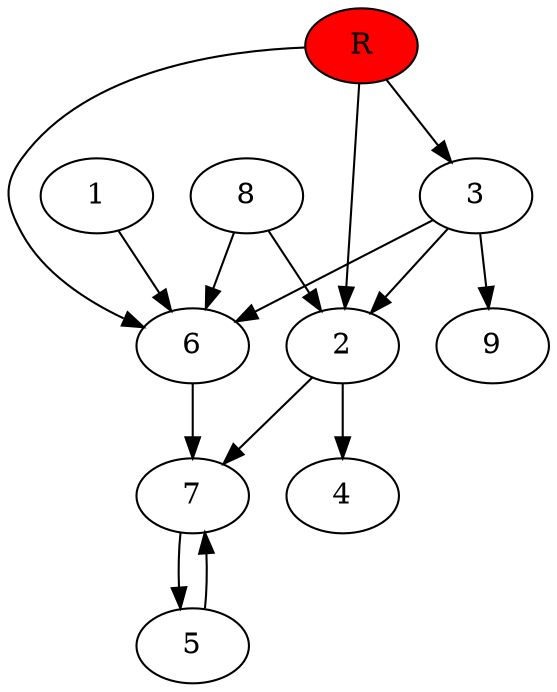 digraph prb30792 {
	1
	2
	3
	4
	5
	6
	7
	8
	R [fillcolor="#ff0000" style=filled]
	1 -> 6
	2 -> 4
	2 -> 7
	3 -> 2
	3 -> 6
	3 -> 9
	5 -> 7
	6 -> 7
	7 -> 5
	8 -> 2
	8 -> 6
	R -> 2
	R -> 3
	R -> 6
}
